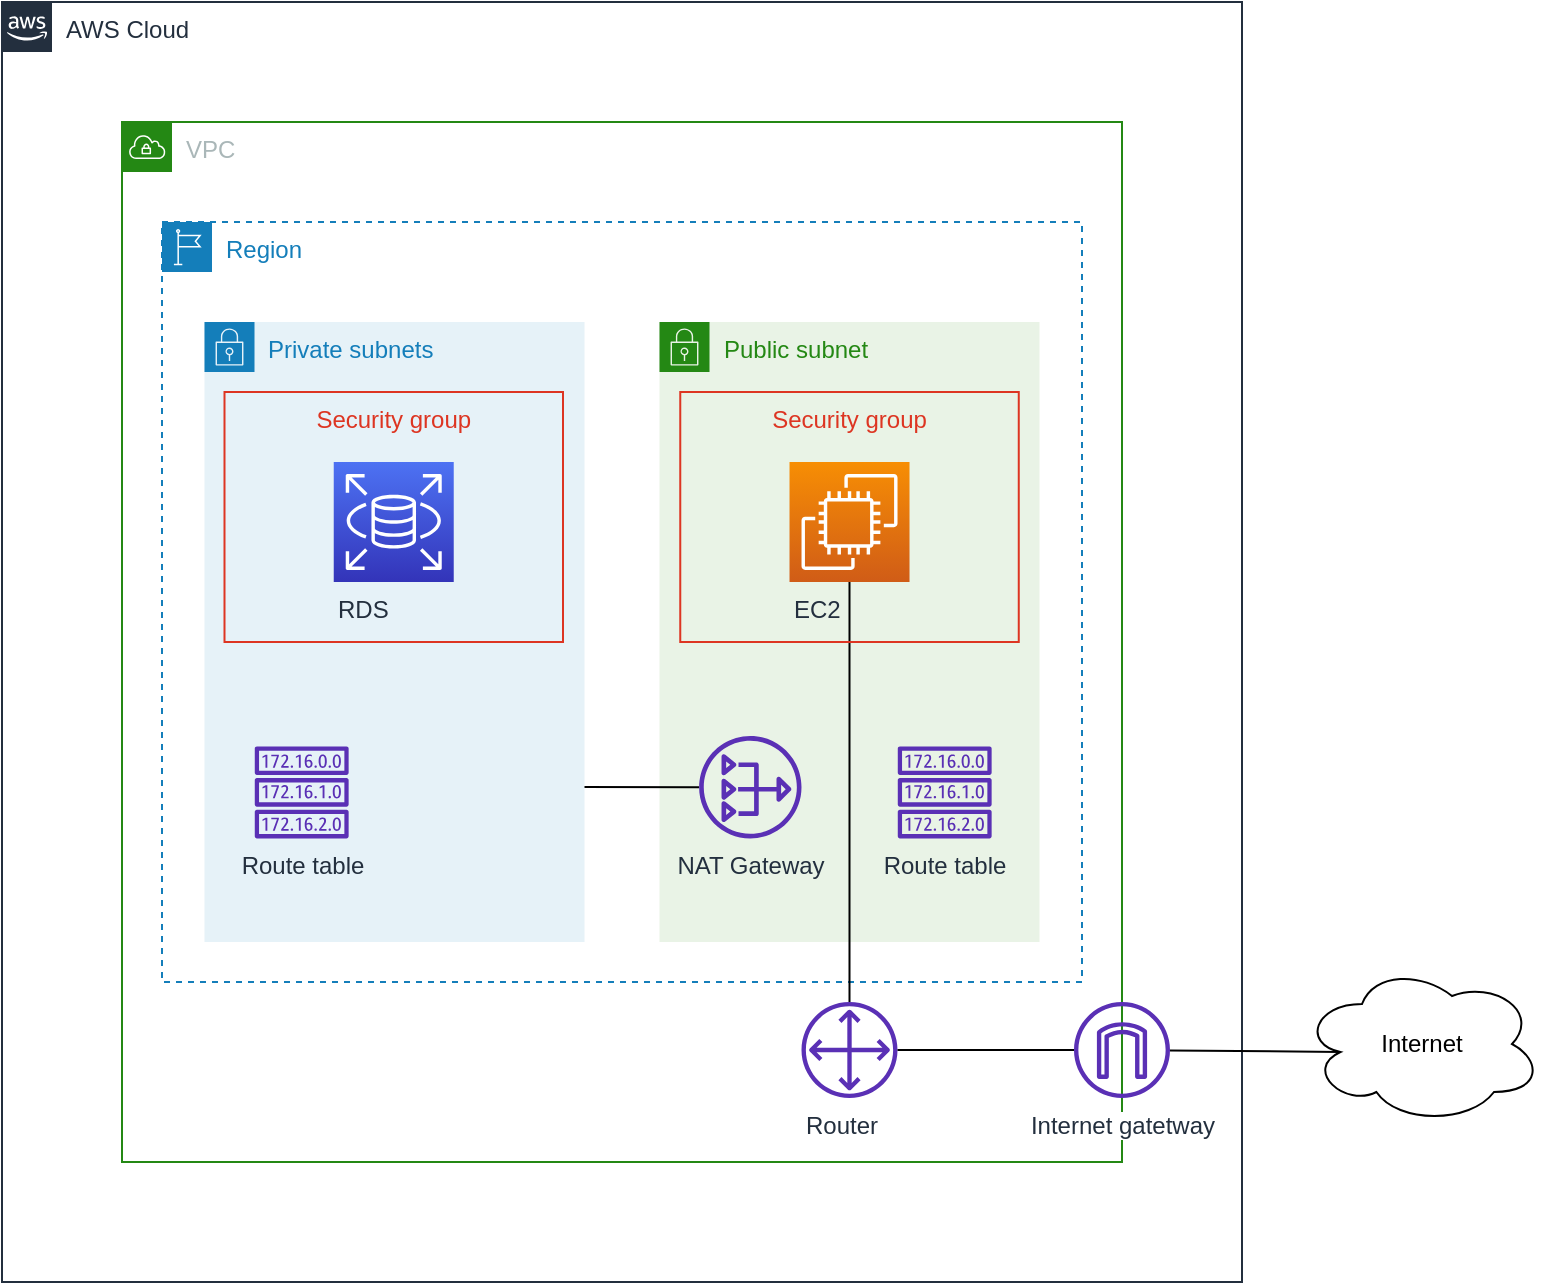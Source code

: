 <mxfile version="14.1.8" type="device"><diagram name="Page-1" id="aaaa8250-4180-3840-79b5-4cada1eebb92"><mxGraphModel dx="1077" dy="839" grid="1" gridSize="10" guides="1" tooltips="1" connect="1" arrows="1" fold="1" page="1" pageScale="1" pageWidth="850" pageHeight="1100" background="#ffffff" math="0" shadow="0"><root><mxCell id="0"/><mxCell id="1" parent="0"/><mxCell id="Q3eyjJQfysiVsIMpiPEz-2" value="AWS Cloud" style="points=[[0,0],[0.25,0],[0.5,0],[0.75,0],[1,0],[1,0.25],[1,0.5],[1,0.75],[1,1],[0.75,1],[0.5,1],[0.25,1],[0,1],[0,0.75],[0,0.5],[0,0.25]];outlineConnect=0;gradientColor=none;html=1;whiteSpace=wrap;fontSize=12;fontStyle=0;shape=mxgraph.aws4.group;grIcon=mxgraph.aws4.group_aws_cloud_alt;strokeColor=#232F3E;fillColor=none;verticalAlign=top;align=left;spacingLeft=30;fontColor=#232F3E;dashed=0;" parent="1" vertex="1"><mxGeometry x="110" y="260" width="620" height="640" as="geometry"/></mxCell><mxCell id="Q3eyjJQfysiVsIMpiPEz-4" value="VPC" style="points=[[0,0],[0.25,0],[0.5,0],[0.75,0],[1,0],[1,0.25],[1,0.5],[1,0.75],[1,1],[0.75,1],[0.5,1],[0.25,1],[0,1],[0,0.75],[0,0.5],[0,0.25]];outlineConnect=0;gradientColor=none;html=1;whiteSpace=wrap;fontSize=12;fontStyle=0;shape=mxgraph.aws4.group;grIcon=mxgraph.aws4.group_vpc;strokeColor=#248814;fillColor=none;verticalAlign=top;align=left;spacingLeft=30;fontColor=#AAB7B8;dashed=0;" parent="1" vertex="1"><mxGeometry x="170" y="320" width="500" height="520" as="geometry"/></mxCell><mxCell id="Q3eyjJQfysiVsIMpiPEz-30" value="Region" style="points=[[0,0],[0.25,0],[0.5,0],[0.75,0],[1,0],[1,0.25],[1,0.5],[1,0.75],[1,1],[0.75,1],[0.5,1],[0.25,1],[0,1],[0,0.75],[0,0.5],[0,0.25]];outlineConnect=0;gradientColor=none;html=1;whiteSpace=wrap;fontSize=12;fontStyle=0;shape=mxgraph.aws4.group;grIcon=mxgraph.aws4.group_region;strokeColor=#147EBA;fillColor=none;verticalAlign=top;align=left;spacingLeft=30;fontColor=#147EBA;dashed=1;" parent="1" vertex="1"><mxGeometry x="190" y="370" width="460" height="380" as="geometry"/></mxCell><mxCell id="Q3eyjJQfysiVsIMpiPEz-8" value="Public subnet" style="points=[[0,0],[0.25,0],[0.5,0],[0.75,0],[1,0],[1,0.25],[1,0.5],[1,0.75],[1,1],[0.75,1],[0.5,1],[0.25,1],[0,1],[0,0.75],[0,0.5],[0,0.25]];outlineConnect=0;gradientColor=none;html=1;whiteSpace=wrap;fontSize=12;fontStyle=0;shape=mxgraph.aws4.group;grIcon=mxgraph.aws4.group_security_group;grStroke=0;strokeColor=#248814;fillColor=#E9F3E6;verticalAlign=top;align=left;spacingLeft=30;fontColor=#248814;dashed=0;" parent="1" vertex="1"><mxGeometry x="438.75" y="420" width="190" height="310" as="geometry"/></mxCell><mxCell id="Q3eyjJQfysiVsIMpiPEz-9" value="Private subnets" style="points=[[0,0],[0.25,0],[0.5,0],[0.75,0],[1,0],[1,0.25],[1,0.5],[1,0.75],[1,1],[0.75,1],[0.5,1],[0.25,1],[0,1],[0,0.75],[0,0.5],[0,0.25]];outlineConnect=0;gradientColor=none;html=1;whiteSpace=wrap;fontSize=12;fontStyle=0;shape=mxgraph.aws4.group;grIcon=mxgraph.aws4.group_security_group;grStroke=0;strokeColor=#147EBA;fillColor=#E6F2F8;verticalAlign=top;align=left;spacingLeft=30;fontColor=#147EBA;dashed=0;" parent="1" vertex="1"><mxGeometry x="211.25" y="420" width="190" height="310" as="geometry"/></mxCell><mxCell id="Q3eyjJQfysiVsIMpiPEz-14" value="Route table" style="outlineConnect=0;fontColor=#232F3E;gradientColor=none;fillColor=#5A30B5;strokeColor=none;dashed=0;verticalLabelPosition=bottom;verticalAlign=top;align=center;html=1;fontSize=12;fontStyle=0;aspect=fixed;pointerEvents=1;shape=mxgraph.aws4.route_table;" parent="1" vertex="1"><mxGeometry x="236.25" y="632.19" width="47.21" height="46" as="geometry"/></mxCell><mxCell id="Q3eyjJQfysiVsIMpiPEz-15" value="Router" style="outlineConnect=0;fontColor=#232F3E;gradientColor=none;fillColor=#5A30B5;strokeColor=none;dashed=0;verticalLabelPosition=bottom;verticalAlign=top;align=left;html=1;fontSize=12;fontStyle=0;aspect=fixed;pointerEvents=1;shape=mxgraph.aws4.customer_gateway;" parent="1" vertex="1"><mxGeometry x="509.75" y="760" width="48" height="48" as="geometry"/></mxCell><mxCell id="Q3eyjJQfysiVsIMpiPEz-16" value="Internet gatetway" style="outlineConnect=0;fontColor=#232F3E;gradientColor=none;fillColor=#5A30B5;strokeColor=none;dashed=0;verticalLabelPosition=bottom;verticalAlign=top;align=center;html=1;fontSize=12;fontStyle=0;aspect=fixed;pointerEvents=1;shape=mxgraph.aws4.internet_gateway;labelBackgroundColor=#ffffff;" parent="1" vertex="1"><mxGeometry x="646" y="760" width="48" height="48" as="geometry"/></mxCell><mxCell id="Q3eyjJQfysiVsIMpiPEz-18" value="Security group" style="fillColor=none;strokeColor=#DD3522;verticalAlign=top;fontStyle=0;fontColor=#DD3522;" parent="1" vertex="1"><mxGeometry x="221.25" y="455" width="169.25" height="125" as="geometry"/></mxCell><mxCell id="Q3eyjJQfysiVsIMpiPEz-6" value="RDS" style="outlineConnect=0;fontColor=#232F3E;gradientColor=#4D72F3;gradientDirection=north;fillColor=#3334B9;strokeColor=#ffffff;dashed=0;verticalLabelPosition=bottom;verticalAlign=top;align=left;html=1;fontSize=12;fontStyle=0;aspect=fixed;shape=mxgraph.aws4.resourceIcon;resIcon=mxgraph.aws4.rds;" parent="1" vertex="1"><mxGeometry x="275.87" y="490" width="60" height="60" as="geometry"/></mxCell><mxCell id="Q3eyjJQfysiVsIMpiPEz-27" value="" style="endArrow=none;html=1;" parent="1" source="Q3eyjJQfysiVsIMpiPEz-16" target="Q3eyjJQfysiVsIMpiPEz-15" edge="1"><mxGeometry width="50" height="50" relative="1" as="geometry"><mxPoint x="460" y="670" as="sourcePoint"/><mxPoint x="510" y="620" as="targetPoint"/></mxGeometry></mxCell><mxCell id="Q3eyjJQfysiVsIMpiPEz-28" value="" style="endArrow=none;html=1;" parent="1" source="Q3eyjJQfysiVsIMpiPEz-15" target="Q3eyjJQfysiVsIMpiPEz-10" edge="1"><mxGeometry width="50" height="50" relative="1" as="geometry"><mxPoint x="200" y="769.0" as="sourcePoint"/><mxPoint x="391" y="769" as="targetPoint"/></mxGeometry></mxCell><mxCell id="Q3eyjJQfysiVsIMpiPEz-23" value="Security group" style="fillColor=none;strokeColor=#DD3522;verticalAlign=top;fontStyle=0;fontColor=#DD3522;" parent="1" vertex="1"><mxGeometry x="449.13" y="455" width="169.25" height="125" as="geometry"/></mxCell><mxCell id="Q3eyjJQfysiVsIMpiPEz-10" value="EC2" style="outlineConnect=0;fontColor=#232F3E;gradientColor=#F78E04;gradientDirection=north;fillColor=#D05C17;strokeColor=#ffffff;dashed=0;verticalLabelPosition=bottom;verticalAlign=top;align=left;html=1;fontSize=12;fontStyle=0;aspect=fixed;shape=mxgraph.aws4.resourceIcon;resIcon=mxgraph.aws4.ec2;labelPosition=center;" parent="1" vertex="1"><mxGeometry x="503.76" y="490" width="60" height="60" as="geometry"/></mxCell><mxCell id="Q3eyjJQfysiVsIMpiPEz-29" value="" style="endArrow=none;html=1;exitX=1;exitY=0.75;exitDx=0;exitDy=0;" parent="1" source="Q3eyjJQfysiVsIMpiPEz-9" target="Q3eyjJQfysiVsIMpiPEz-35" edge="1"><mxGeometry width="50" height="50" relative="1" as="geometry"><mxPoint x="200" y="769.0" as="sourcePoint"/><mxPoint x="504.75" y="769" as="targetPoint"/></mxGeometry></mxCell><mxCell id="Q3eyjJQfysiVsIMpiPEz-34" value="Route table" style="outlineConnect=0;fontColor=#232F3E;gradientColor=none;fillColor=#5A30B5;strokeColor=none;dashed=0;verticalLabelPosition=bottom;verticalAlign=top;align=center;html=1;fontSize=12;fontStyle=0;aspect=fixed;pointerEvents=1;shape=mxgraph.aws4.route_table;" parent="1" vertex="1"><mxGeometry x="557.75" y="632.19" width="47.21" height="46" as="geometry"/></mxCell><mxCell id="Q3eyjJQfysiVsIMpiPEz-35" value="NAT Gateway" style="outlineConnect=0;fontColor=#232F3E;gradientColor=none;fillColor=#5A30B5;strokeColor=none;dashed=0;verticalLabelPosition=bottom;verticalAlign=top;align=center;html=1;fontSize=12;fontStyle=0;aspect=fixed;pointerEvents=1;shape=mxgraph.aws4.nat_gateway;" parent="1" vertex="1"><mxGeometry x="458.56" y="627" width="51.19" height="51.19" as="geometry"/></mxCell><mxCell id="Q3eyjJQfysiVsIMpiPEz-37" value="Internet" style="ellipse;shape=cloud;whiteSpace=wrap;html=1;fillColor=#ffffff;align=center;" parent="1" vertex="1"><mxGeometry x="760" y="741" width="120" height="80" as="geometry"/></mxCell><mxCell id="Q3eyjJQfysiVsIMpiPEz-39" value="" style="endArrow=none;html=1;entryX=0.16;entryY=0.55;entryDx=0;entryDy=0;entryPerimeter=0;" parent="1" source="Q3eyjJQfysiVsIMpiPEz-16" target="Q3eyjJQfysiVsIMpiPEz-37" edge="1"><mxGeometry width="50" height="50" relative="1" as="geometry"><mxPoint x="460" y="670" as="sourcePoint"/><mxPoint x="510" y="620" as="targetPoint"/></mxGeometry></mxCell></root></mxGraphModel></diagram></mxfile>